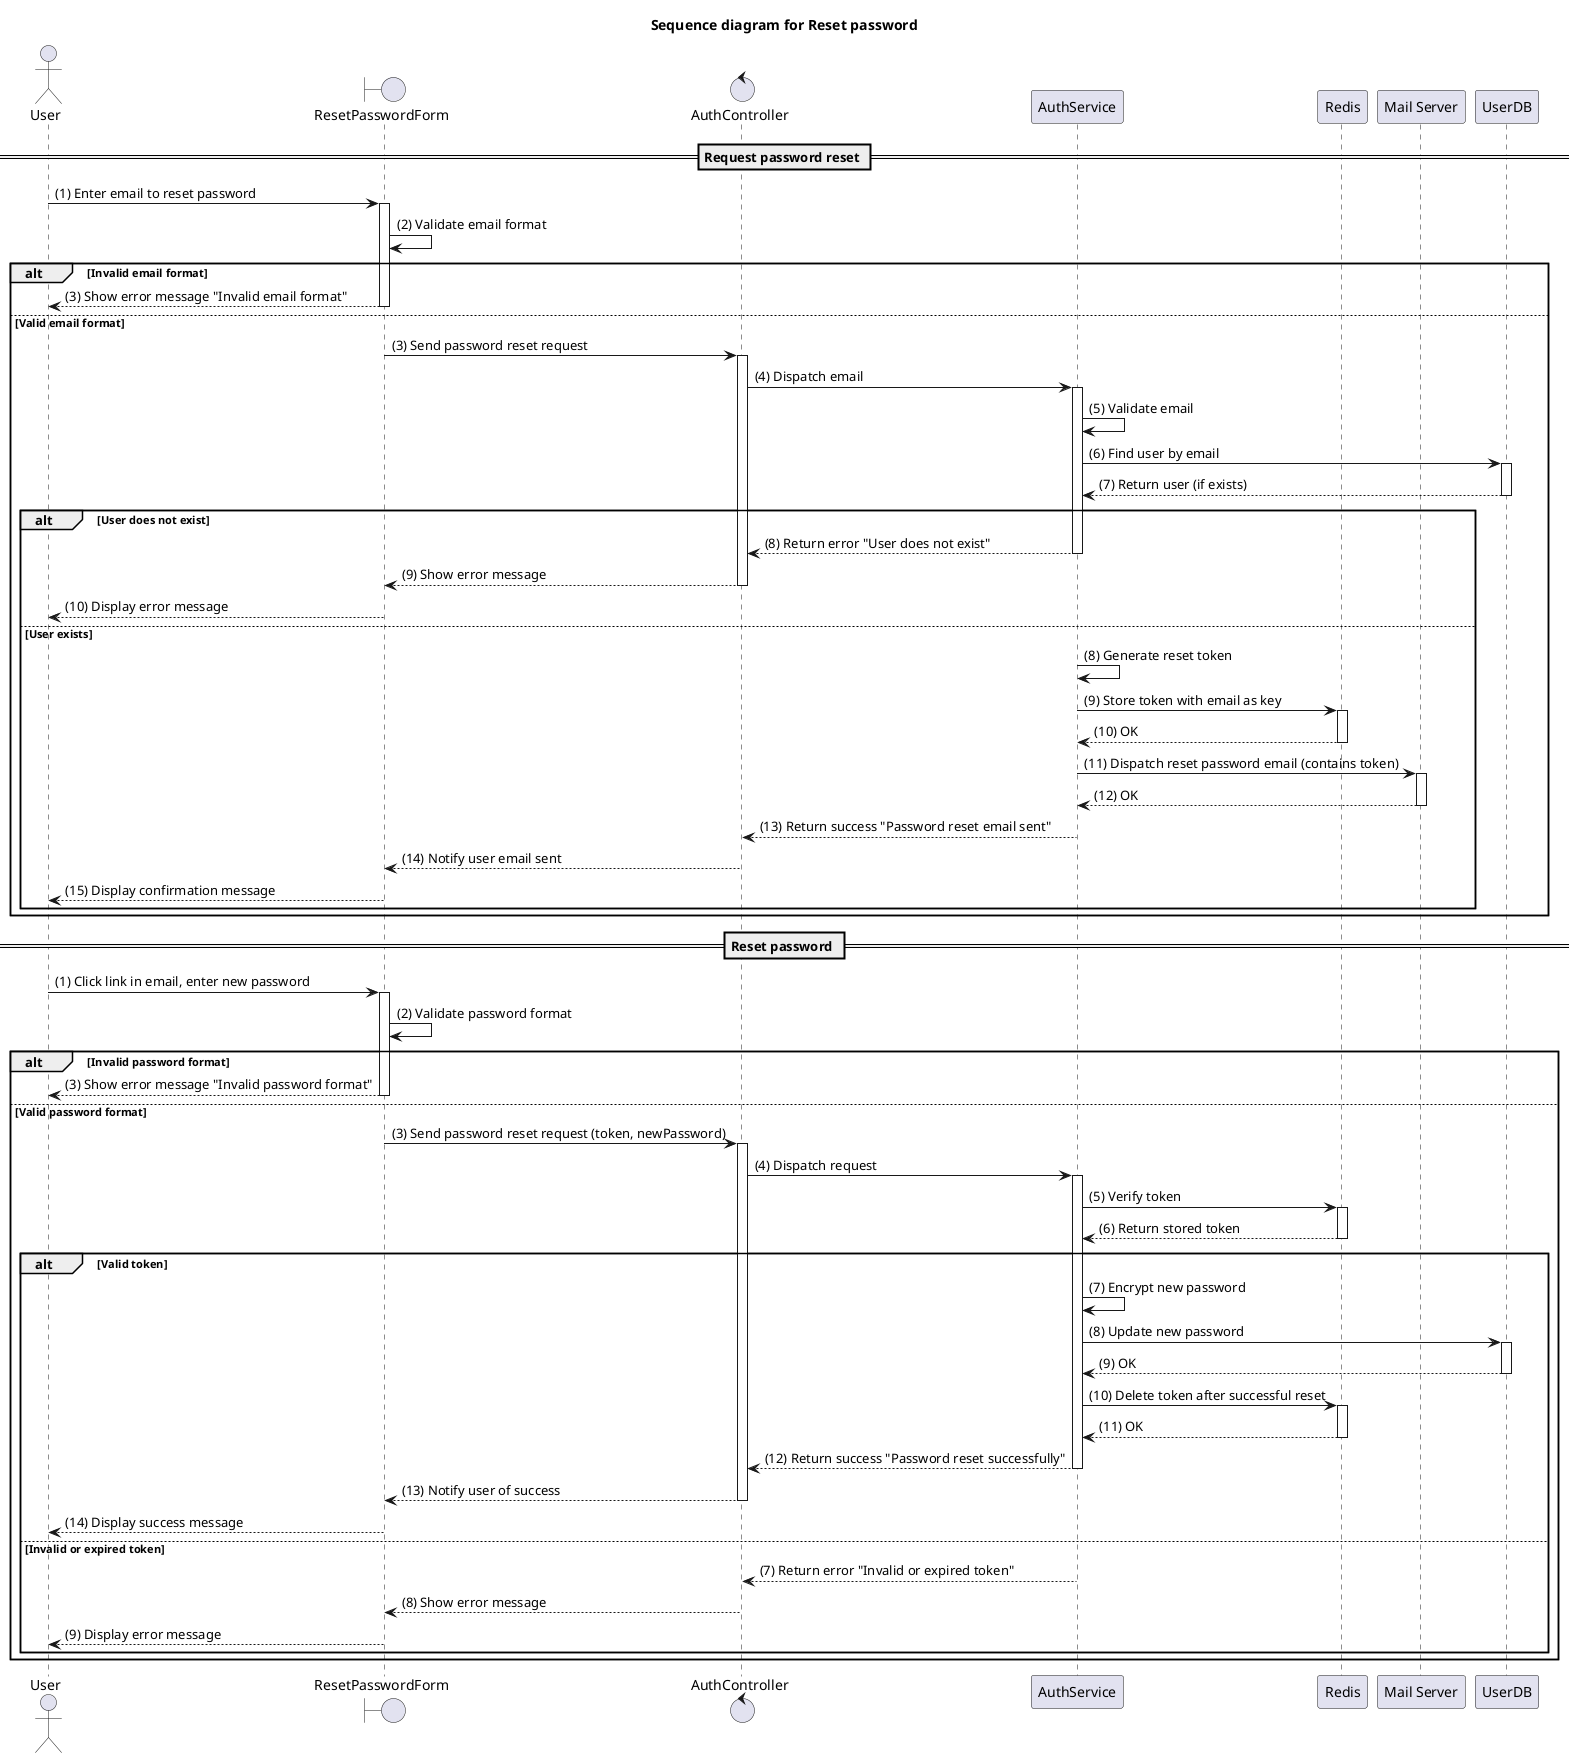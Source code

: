 @startuml

title Sequence diagram for Reset password

actor User
boundary ResetPasswordForm
control AuthController
participant AuthService
participant Redis
participant EmailService as "Mail Server"
participant Database as "UserDB"

== Request password reset ==
User -> ResetPasswordForm: (1) Enter email to reset password
activate ResetPasswordForm
ResetPasswordForm -> ResetPasswordForm: (2) Validate email format

alt Invalid email format
    ResetPasswordForm --> User: (3) Show error message "Invalid email format"
    deactivate ResetPasswordForm
else Valid email format
    ResetPasswordForm -> AuthController: (3) Send password reset request
    activate AuthController
    AuthController -> AuthService: (4) Dispatch email
    activate AuthService
    AuthService -> AuthService: (5) Validate email
    AuthService -> Database: (6) Find user by email
    activate Database
    Database --> AuthService: (7) Return user (if exists)
    deactivate Database

    alt User does not exist
        AuthService --> AuthController: (8) Return error "User does not exist"
        deactivate AuthService
        AuthController --> ResetPasswordForm: (9) Show error message
        deactivate AuthController
        ResetPasswordForm --> User: (10) Display error message
        deactivate ResetPasswordForm
    else User exists
        AuthService -> AuthService: (8) Generate reset token
        AuthService -> Redis: (9) Store token with email as key
        activate Redis
        Redis --> AuthService: (10) OK
        deactivate Redis
        AuthService -> EmailService: (11) Dispatch reset password email (contains token)
        activate EmailService
        EmailService --> AuthService: (12) OK
        deactivate EmailService
        AuthService --> AuthController: (13) Return success "Password reset email sent"
        deactivate AuthService
        AuthController --> ResetPasswordForm: (14) Notify user email sent
        deactivate AuthController
        ResetPasswordForm --> User: (15) Display confirmation message
        deactivate ResetPasswordForm
    end
end

== Reset password ==
User -> ResetPasswordForm: (1) Click link in email, enter new password
activate ResetPasswordForm
ResetPasswordForm -> ResetPasswordForm: (2) Validate password format

alt Invalid password format
    ResetPasswordForm --> User: (3) Show error message "Invalid password format"
    deactivate ResetPasswordForm
else Valid password format
    ResetPasswordForm -> AuthController: (3) Send password reset request (token, newPassword)
    activate AuthController
    AuthController -> AuthService: (4) Dispatch request
    activate AuthService
    AuthService -> Redis: (5) Verify token
    activate Redis
    Redis --> AuthService: (6) Return stored token
    deactivate Redis

    alt Valid token
        AuthService -> AuthService: (7) Encrypt new password
        AuthService -> Database: (8) Update new password
        activate Database
        Database --> AuthService: (9) OK
        deactivate Database
        AuthService -> Redis: (10) Delete token after successful reset
        activate Redis
        Redis --> AuthService: (11) OK
        deactivate Redis
        AuthService --> AuthController: (12) Return success "Password reset successfully"
        deactivate AuthService
        AuthController --> ResetPasswordForm: (13) Notify user of success
        deactivate AuthController
        ResetPasswordForm --> User: (14) Display success message
        deactivate ResetPasswordForm
    else Invalid or expired token
        AuthService --> AuthController: (7) Return error "Invalid or expired token"
        deactivate AuthService
        AuthController --> ResetPasswordForm: (8) Show error message
        deactivate AuthController
        ResetPasswordForm --> User: (9) Display error message
        deactivate ResetPasswordForm
    end
end

@enduml